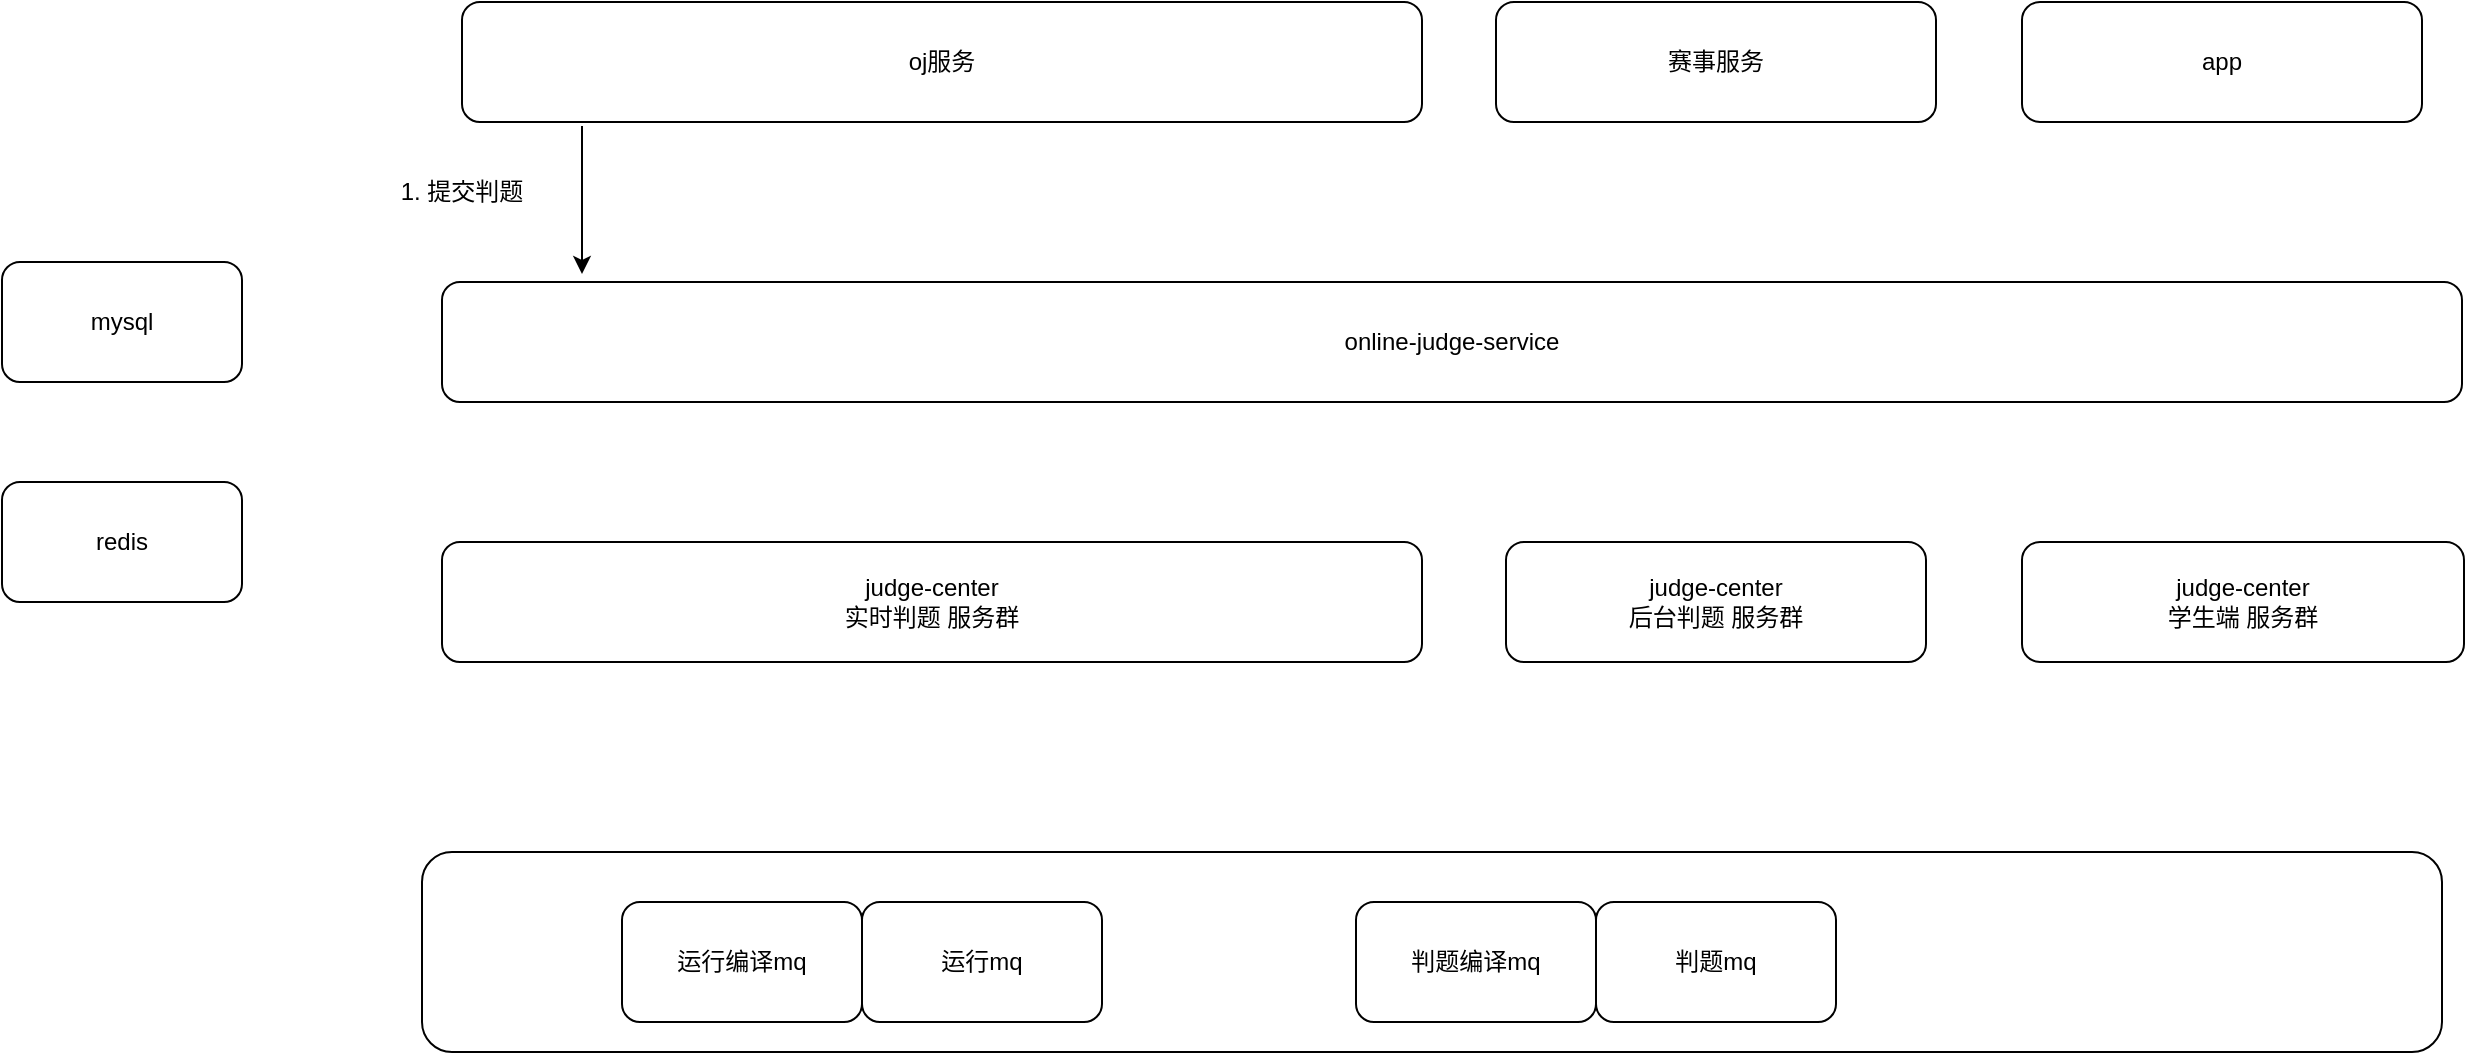 <mxfile version="24.7.14">
  <diagram name="第 1 页" id="IYB_3KnUkmV5FH9QuN5l">
    <mxGraphModel dx="1434" dy="755" grid="1" gridSize="10" guides="1" tooltips="1" connect="1" arrows="1" fold="1" page="1" pageScale="1" pageWidth="827" pageHeight="1169" math="0" shadow="0">
      <root>
        <mxCell id="0" />
        <mxCell id="1" parent="0" />
        <mxCell id="oX1zahlx5rYVZvXtA2q4-13" value="" style="rounded=1;whiteSpace=wrap;html=1;" vertex="1" parent="1">
          <mxGeometry x="360" y="585" width="1010" height="100" as="geometry" />
        </mxCell>
        <mxCell id="oX1zahlx5rYVZvXtA2q4-1" value="oj服务" style="rounded=1;whiteSpace=wrap;html=1;" vertex="1" parent="1">
          <mxGeometry x="380" y="160" width="480" height="60" as="geometry" />
        </mxCell>
        <mxCell id="oX1zahlx5rYVZvXtA2q4-2" value="online-judge-service" style="rounded=1;whiteSpace=wrap;html=1;" vertex="1" parent="1">
          <mxGeometry x="370" y="300" width="1010" height="60" as="geometry" />
        </mxCell>
        <mxCell id="oX1zahlx5rYVZvXtA2q4-3" value="judge-center&lt;div&gt;实时判题 服务群&lt;/div&gt;" style="rounded=1;whiteSpace=wrap;html=1;" vertex="1" parent="1">
          <mxGeometry x="370" y="430" width="490" height="60" as="geometry" />
        </mxCell>
        <mxCell id="oX1zahlx5rYVZvXtA2q4-4" value="mysql" style="rounded=1;whiteSpace=wrap;html=1;" vertex="1" parent="1">
          <mxGeometry x="150" y="290" width="120" height="60" as="geometry" />
        </mxCell>
        <mxCell id="oX1zahlx5rYVZvXtA2q4-5" value="redis" style="rounded=1;whiteSpace=wrap;html=1;" vertex="1" parent="1">
          <mxGeometry x="150" y="400" width="120" height="60" as="geometry" />
        </mxCell>
        <mxCell id="oX1zahlx5rYVZvXtA2q4-7" value="运行编译mq" style="rounded=1;whiteSpace=wrap;html=1;" vertex="1" parent="1">
          <mxGeometry x="460" y="610" width="120" height="60" as="geometry" />
        </mxCell>
        <mxCell id="oX1zahlx5rYVZvXtA2q4-8" value="判题编译mq" style="rounded=1;whiteSpace=wrap;html=1;" vertex="1" parent="1">
          <mxGeometry x="827" y="610" width="120" height="60" as="geometry" />
        </mxCell>
        <mxCell id="oX1zahlx5rYVZvXtA2q4-9" value="运行mq" style="rounded=1;whiteSpace=wrap;html=1;" vertex="1" parent="1">
          <mxGeometry x="580" y="610" width="120" height="60" as="geometry" />
        </mxCell>
        <mxCell id="oX1zahlx5rYVZvXtA2q4-10" value="judge-center&lt;div&gt;后台判题&amp;nbsp;&lt;span style=&quot;background-color: initial;&quot;&gt;服务群&lt;/span&gt;&lt;/div&gt;" style="rounded=1;whiteSpace=wrap;html=1;" vertex="1" parent="1">
          <mxGeometry x="902" y="430" width="210" height="60" as="geometry" />
        </mxCell>
        <mxCell id="oX1zahlx5rYVZvXtA2q4-11" value="judge-center&lt;div&gt;学生端 服务群&lt;br&gt;&lt;/div&gt;" style="rounded=1;whiteSpace=wrap;html=1;" vertex="1" parent="1">
          <mxGeometry x="1160" y="430" width="221" height="60" as="geometry" />
        </mxCell>
        <mxCell id="oX1zahlx5rYVZvXtA2q4-12" value="判题mq" style="rounded=1;whiteSpace=wrap;html=1;" vertex="1" parent="1">
          <mxGeometry x="947" y="610" width="120" height="60" as="geometry" />
        </mxCell>
        <mxCell id="oX1zahlx5rYVZvXtA2q4-14" value="赛事服务" style="rounded=1;whiteSpace=wrap;html=1;" vertex="1" parent="1">
          <mxGeometry x="897" y="160" width="220" height="60" as="geometry" />
        </mxCell>
        <mxCell id="oX1zahlx5rYVZvXtA2q4-15" value="app" style="rounded=1;whiteSpace=wrap;html=1;" vertex="1" parent="1">
          <mxGeometry x="1160" y="160" width="200" height="60" as="geometry" />
        </mxCell>
        <mxCell id="oX1zahlx5rYVZvXtA2q4-16" style="edgeStyle=orthogonalEdgeStyle;rounded=0;orthogonalLoop=1;jettySize=auto;html=1;" edge="1" parent="1">
          <mxGeometry relative="1" as="geometry">
            <mxPoint x="440" y="222" as="sourcePoint" />
            <mxPoint x="440" y="296" as="targetPoint" />
          </mxGeometry>
        </mxCell>
        <mxCell id="oX1zahlx5rYVZvXtA2q4-17" value="1. 提交判题" style="text;html=1;align=center;verticalAlign=middle;whiteSpace=wrap;rounded=0;" vertex="1" parent="1">
          <mxGeometry x="340" y="240" width="80" height="30" as="geometry" />
        </mxCell>
      </root>
    </mxGraphModel>
  </diagram>
</mxfile>

